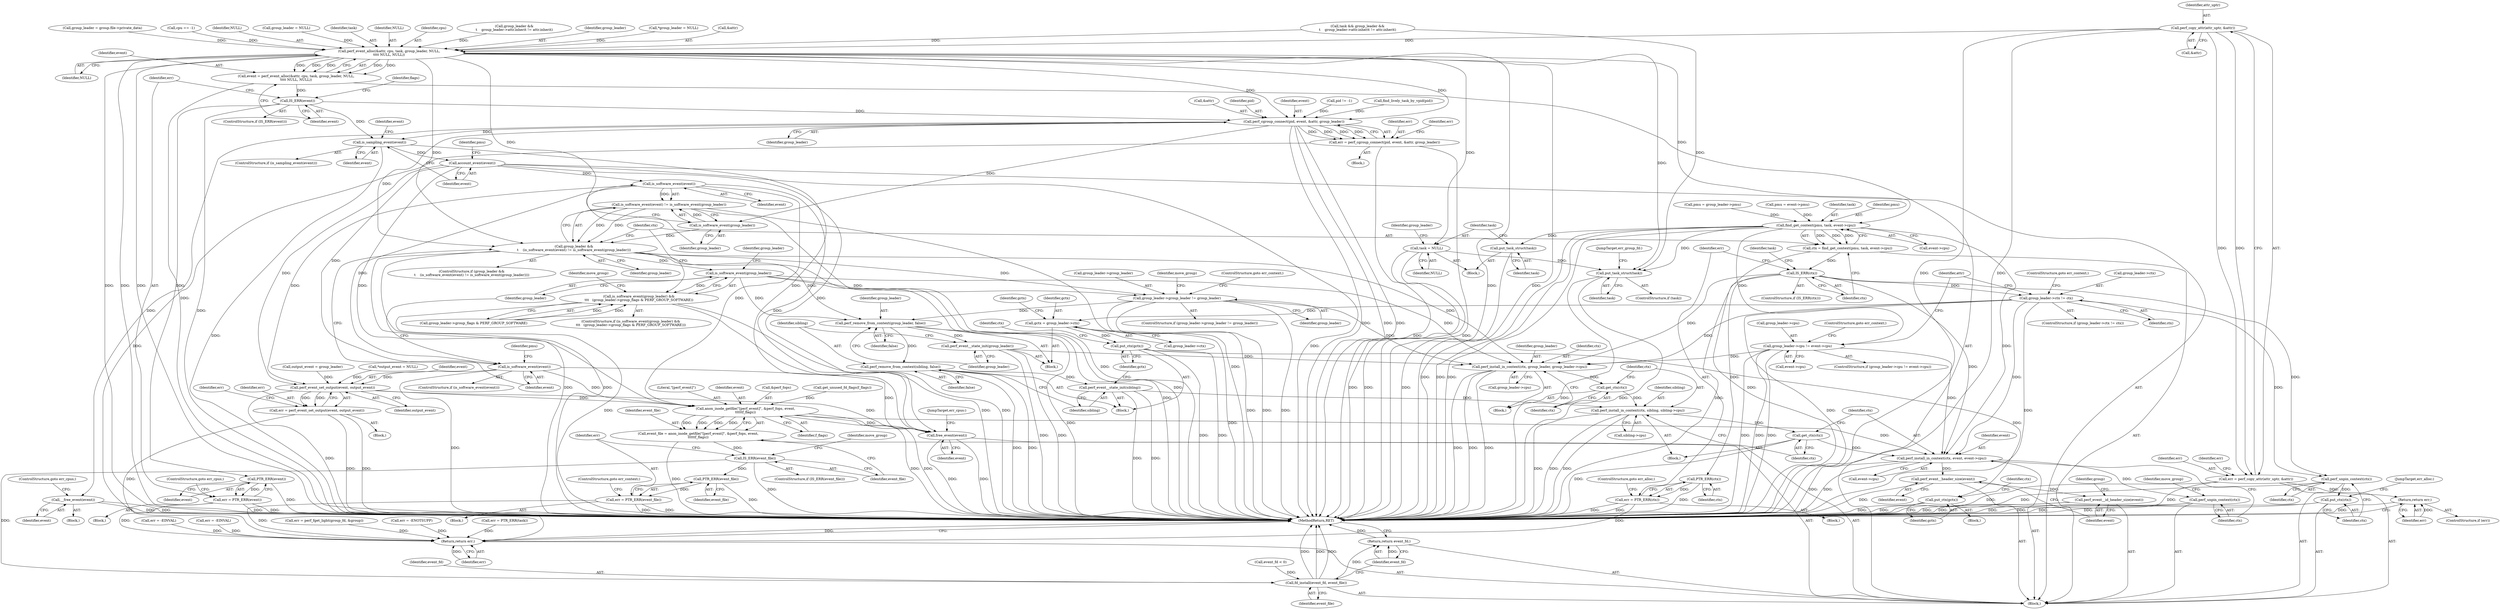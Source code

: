 digraph "0_linux_f63a8daa5812afef4f06c962351687e1ff9ccb2b@API" {
"1000174" [label="(Call,perf_copy_attr(attr_uptr, &attr))"];
"1000172" [label="(Call,err = perf_copy_attr(attr_uptr, &attr))"];
"1000180" [label="(Return,return err;)"];
"1000333" [label="(Call,perf_event_alloc(&attr, cpu, task, group_leader, NULL,\n\t\t\t\t NULL, NULL))"];
"1000331" [label="(Call,event = perf_event_alloc(&attr, cpu, task, group_leader, NULL,\n\t\t\t\t NULL, NULL))"];
"1000343" [label="(Call,IS_ERR(event))"];
"1000348" [label="(Call,PTR_ERR(event))"];
"1000346" [label="(Call,err = PTR_ERR(event))"];
"1000677" [label="(Return,return err;)"];
"1000358" [label="(Call,perf_cgroup_connect(pid, event, &attr, group_leader))"];
"1000356" [label="(Call,err = perf_cgroup_connect(pid, event, &attr, group_leader))"];
"1000367" [label="(Call,__free_event(event))"];
"1000371" [label="(Call,is_sampling_event(event))"];
"1000388" [label="(Call,account_event(event))"];
"1000399" [label="(Call,is_software_event(event))"];
"1000398" [label="(Call,is_software_event(event) != is_software_event(group_leader))"];
"1000396" [label="(Call,group_leader &&\n\t    (is_software_event(event) != is_software_event(group_leader)))"];
"1000416" [label="(Call,is_software_event(group_leader))"];
"1000415" [label="(Call,is_software_event(group_leader) &&\n\t\t\t   (group_leader->group_flags & PERF_GROUP_SOFTWARE))"];
"1000460" [label="(Call,group_leader->group_leader != group_leader)"];
"1000552" [label="(Call,perf_remove_from_context(group_leader, false))"];
"1000555" [label="(Call,perf_event__state_init(group_leader))"];
"1000580" [label="(Call,perf_install_in_context(ctx, group_leader, group_leader->cpu))"];
"1000586" [label="(Call,get_ctx(ctx))"];
"1000589" [label="(Call,perf_install_in_context(ctx, sibling, sibling->cpu))"];
"1000595" [label="(Call,get_ctx(ctx))"];
"1000597" [label="(Call,perf_install_in_context(ctx, event, event->cpu))"];
"1000603" [label="(Call,perf_unpin_context(ctx))"];
"1000645" [label="(Call,perf_event__header_size(event))"];
"1000647" [label="(Call,perf_event__id_header_size(event))"];
"1000558" [label="(Call,perf_remove_from_context(sibling, false))"];
"1000561" [label="(Call,perf_event__state_init(sibling))"];
"1000405" [label="(Call,is_software_event(event))"];
"1000512" [label="(Call,perf_event_set_output(event, output_event))"];
"1000510" [label="(Call,err = perf_event_set_output(event, output_event))"];
"1000520" [label="(Call,anon_inode_getfile(\"[perf_event]\", &perf_fops, event,\n\t\t\t\t\tf_flags))"];
"1000518" [label="(Call,event_file = anon_inode_getfile(\"[perf_event]\", &perf_fops, event,\n\t\t\t\t\tf_flags))"];
"1000527" [label="(Call,IS_ERR(event_file))"];
"1000532" [label="(Call,PTR_ERR(event_file))"];
"1000530" [label="(Call,err = PTR_ERR(event_file))"];
"1000651" [label="(Call,fd_install(event_fd, event_file))"];
"1000654" [label="(Return,return event_fd;)"];
"1000662" [label="(Call,free_event(event))"];
"1000401" [label="(Call,is_software_event(group_leader))"];
"1000429" [label="(Call,find_get_context(pmu, task, event->cpu))"];
"1000427" [label="(Call,ctx = find_get_context(pmu, task, event->cpu))"];
"1000436" [label="(Call,IS_ERR(ctx))"];
"1000441" [label="(Call,PTR_ERR(ctx))"];
"1000439" [label="(Call,err = PTR_ERR(ctx))"];
"1000492" [label="(Call,group_leader->ctx != ctx)"];
"1000538" [label="(Call,gctx = group_leader->ctx)"];
"1000563" [label="(Call,put_ctx(gctx))"];
"1000613" [label="(Call,put_ctx(gctx))"];
"1000657" [label="(Call,perf_unpin_context(ctx))"];
"1000659" [label="(Call,put_ctx(ctx))"];
"1000447" [label="(Call,put_task_struct(task))"];
"1000481" [label="(Call,group_leader->cpu != event->cpu)"];
"1000669" [label="(Call,put_task_struct(task))"];
"1000449" [label="(Call,task = NULL)"];
"1000533" [label="(Identifier,event_file)"];
"1000172" [label="(Call,err = perf_copy_attr(attr_uptr, &attr))"];
"1000174" [label="(Call,perf_copy_attr(attr_uptr, &attr))"];
"1000414" [label="(ControlStructure,if (is_software_event(group_leader) &&\n\t\t\t   (group_leader->group_flags & PERF_GROUP_SOFTWARE)))"];
"1000265" [label="(Call,group_leader = group.file->private_data)"];
"1000645" [label="(Call,perf_event__header_size(event))"];
"1000339" [label="(Identifier,NULL)"];
"1000175" [label="(Identifier,attr_uptr)"];
"1000546" [label="(Identifier,gctx)"];
"1000369" [label="(ControlStructure,goto err_cpus;)"];
"1000347" [label="(Identifier,err)"];
"1000178" [label="(ControlStructure,if (err))"];
"1000539" [label="(Identifier,gctx)"];
"1000346" [label="(Call,err = PTR_ERR(event))"];
"1000560" [label="(Identifier,false)"];
"1000361" [label="(Call,&attr)"];
"1000595" [label="(Call,get_ctx(ctx))"];
"1000404" [label="(ControlStructure,if (is_software_event(event)))"];
"1000448" [label="(Identifier,task)"];
"1000488" [label="(ControlStructure,goto err_context;)"];
"1000406" [label="(Identifier,event)"];
"1000563" [label="(Call,put_ctx(gctx))"];
"1000436" [label="(Call,IS_ERR(ctx))"];
"1000603" [label="(Call,perf_unpin_context(ctx))"];
"1000415" [label="(Call,is_software_event(group_leader) &&\n\t\t\t   (group_leader->group_flags & PERF_GROUP_SOFTWARE))"];
"1000353" [label="(Identifier,flags)"];
"1000651" [label="(Call,fd_install(event_fd, event_file))"];
"1000556" [label="(Identifier,group_leader)"];
"1000596" [label="(Identifier,ctx)"];
"1000530" [label="(Call,err = PTR_ERR(event_file))"];
"1000652" [label="(Identifier,event_fd)"];
"1000371" [label="(Call,is_sampling_event(event))"];
"1000443" [label="(ControlStructure,goto err_alloc;)"];
"1000583" [label="(Call,group_leader->cpu)"];
"1000511" [label="(Identifier,err)"];
"1000176" [label="(Call,&attr)"];
"1000359" [label="(Identifier,pid)"];
"1000343" [label="(Call,IS_ERR(event))"];
"1000653" [label="(Identifier,event_file)"];
"1000368" [label="(Identifier,event)"];
"1000367" [label="(Call,__free_event(event))"];
"1000341" [label="(Identifier,NULL)"];
"1000655" [label="(Identifier,event_fd)"];
"1000391" [label="(Identifier,pmu)"];
"1000467" [label="(Identifier,move_group)"];
"1000336" [label="(Identifier,cpu)"];
"1000430" [label="(Identifier,pmu)"];
"1000360" [label="(Identifier,event)"];
"1000442" [label="(Identifier,ctx)"];
"1000313" [label="(Call,group_leader &&\n\t    group_leader->attr.inherit != attr.inherit)"];
"1000465" [label="(ControlStructure,goto err_context;)"];
"1000582" [label="(Identifier,group_leader)"];
"1000418" [label="(Call,group_leader->group_flags & PERF_GROUP_SOFTWARE)"];
"1000397" [label="(Identifier,group_leader)"];
"1000561" [label="(Call,perf_event__state_init(sibling))"];
"1000464" [label="(Identifier,group_leader)"];
"1000408" [label="(Call,pmu = group_leader->pmu)"];
"1000416" [label="(Call,is_software_event(group_leader))"];
"1000512" [label="(Call,perf_event_set_output(event, output_event))"];
"1000400" [label="(Identifier,event)"];
"1000516" [label="(Identifier,err)"];
"1000526" [label="(ControlStructure,if (IS_ERR(event_file)))"];
"1000440" [label="(Identifier,err)"];
"1000388" [label="(Call,account_event(event))"];
"1000562" [label="(Identifier,sibling)"];
"1000522" [label="(Call,&perf_fops)"];
"1000427" [label="(Call,ctx = find_get_context(pmu, task, event->cpu))"];
"1000614" [label="(Identifier,gctx)"];
"1000657" [label="(Call,perf_unpin_context(ctx))"];
"1000491" [label="(ControlStructure,if (group_leader->ctx != ctx))"];
"1000678" [label="(Identifier,err)"];
"1000664" [label="(JumpTarget,err_cpus:)"];
"1000598" [label="(Identifier,ctx)"];
"1000518" [label="(Call,event_file = anon_inode_getfile(\"[perf_event]\", &perf_fops, event,\n\t\t\t\t\tf_flags))"];
"1000536" [label="(Identifier,move_group)"];
"1000363" [label="(Identifier,group_leader)"];
"1000493" [label="(Call,group_leader->ctx)"];
"1000519" [label="(Identifier,event_file)"];
"1000597" [label="(Call,perf_install_in_context(ctx, event, event->cpu))"];
"1000557" [label="(Block,)"];
"1000485" [label="(Call,event->cpu)"];
"1000446" [label="(Block,)"];
"1000520" [label="(Call,anon_inode_getfile(\"[perf_event]\", &perf_fops, event,\n\t\t\t\t\tf_flags))"];
"1000650" [label="(Identifier,group)"];
"1000646" [label="(Identifier,event)"];
"1000390" [label="(Call,pmu = event->pmu)"];
"1000396" [label="(Call,group_leader &&\n\t    (is_software_event(event) != is_software_event(group_leader)))"];
"1000587" [label="(Identifier,ctx)"];
"1000552" [label="(Call,perf_remove_from_context(group_leader, false))"];
"1000455" [label="(Call,err = -EINVAL)"];
"1000366" [label="(Block,)"];
"1000460" [label="(Call,group_leader->group_leader != group_leader)"];
"1000588" [label="(Block,)"];
"1000276" [label="(Call,output_event = group_leader)"];
"1000613" [label="(Call,put_ctx(gctx))"];
"1000451" [label="(Identifier,NULL)"];
"1000654" [label="(Return,return event_fd;)"];
"1000344" [label="(Identifier,event)"];
"1000402" [label="(Identifier,group_leader)"];
"1000589" [label="(Call,perf_install_in_context(ctx, sibling, sibling->cpu))"];
"1000599" [label="(Identifier,event)"];
"1000555" [label="(Call,perf_event__state_init(group_leader))"];
"1000559" [label="(Identifier,sibling)"];
"1000501" [label="(Identifier,attr)"];
"1000445" [label="(Identifier,task)"];
"1000480" [label="(ControlStructure,if (group_leader->cpu != event->cpu))"];
"1000600" [label="(Call,event->cpu)"];
"1000338" [label="(Identifier,group_leader)"];
"1000658" [label="(Identifier,ctx)"];
"1000604" [label="(Identifier,ctx)"];
"1000431" [label="(Identifier,task)"];
"1000435" [label="(ControlStructure,if (IS_ERR(ctx)))"];
"1000425" [label="(Identifier,move_group)"];
"1000553" [label="(Identifier,group_leader)"];
"1000441" [label="(Call,PTR_ERR(ctx))"];
"1000591" [label="(Identifier,sibling)"];
"1000574" [label="(Identifier,ctx)"];
"1000332" [label="(Identifier,event)"];
"1000449" [label="(Call,task = NULL)"];
"1000677" [label="(Return,return err;)"];
"1000537" [label="(Block,)"];
"1000532" [label="(Call,PTR_ERR(event_file))"];
"1000540" [label="(Call,group_leader->ctx)"];
"1000529" [label="(Block,)"];
"1000660" [label="(Identifier,ctx)"];
"1000670" [label="(Identifier,task)"];
"1000669" [label="(Call,put_task_struct(task))"];
"1000564" [label="(Identifier,gctx)"];
"1000514" [label="(Identifier,output_event)"];
"1000606" [label="(Identifier,move_group)"];
"1000429" [label="(Call,find_get_context(pmu, task, event->cpu))"];
"1000378" [label="(Identifier,event)"];
"1000428" [label="(Identifier,ctx)"];
"1000482" [label="(Call,group_leader->cpu)"];
"1000135" [label="(Call,*output_event = NULL)"];
"1000405" [label="(Call,is_software_event(event))"];
"1000580" [label="(Call,perf_install_in_context(ctx, group_leader, group_leader->cpu))"];
"1000659" [label="(Call,put_ctx(ctx))"];
"1000245" [label="(Call,event_fd < 0)"];
"1000288" [label="(Call,pid != -1)"];
"1000357" [label="(Identifier,err)"];
"1000538" [label="(Call,gctx = group_leader->ctx)"];
"1000607" [label="(Block,)"];
"1000450" [label="(Identifier,task)"];
"1000299" [label="(Call,find_lively_task_by_vpid(pid))"];
"1000667" [label="(ControlStructure,if (task))"];
"1000331" [label="(Call,event = perf_event_alloc(&attr, cpu, task, group_leader, NULL,\n\t\t\t\t NULL, NULL))"];
"1000350" [label="(ControlStructure,goto err_cpus;)"];
"1000439" [label="(Call,err = PTR_ERR(ctx))"];
"1000131" [label="(Call,*group_leader = NULL)"];
"1000481" [label="(Call,group_leader->cpu != event->cpu)"];
"1000586" [label="(Call,get_ctx(ctx))"];
"1000492" [label="(Call,group_leader->ctx != ctx)"];
"1000349" [label="(Identifier,event)"];
"1000592" [label="(Call,sibling->cpu)"];
"1000325" [label="(Call,err = -EINVAL)"];
"1000525" [label="(Identifier,f_flags)"];
"1000334" [label="(Call,&attr)"];
"1000311" [label="(Call,task && group_leader &&\n\t    group_leader->attr.inherit != attr.inherit)"];
"1000558" [label="(Call,perf_remove_from_context(sibling, false))"];
"1000662" [label="(Call,free_event(event))"];
"1000661" [label="(JumpTarget,err_alloc:)"];
"1000679" [label="(MethodReturn,RET)"];
"1000401" [label="(Call,is_software_event(group_leader))"];
"1000355" [label="(Block,)"];
"1000554" [label="(Identifier,false)"];
"1000333" [label="(Call,perf_event_alloc(&attr, cpu, task, group_leader, NULL,\n\t\t\t\t NULL, NULL))"];
"1000527" [label="(Call,IS_ERR(event_file))"];
"1000398" [label="(Call,is_software_event(event) != is_software_event(group_leader))"];
"1000256" [label="(Call,err = perf_fget_light(group_fd, &group))"];
"1000372" [label="(Identifier,event)"];
"1000342" [label="(ControlStructure,if (IS_ERR(event)))"];
"1000417" [label="(Identifier,group_leader)"];
"1000578" [label="(Block,)"];
"1000531" [label="(Identifier,err)"];
"1000590" [label="(Identifier,ctx)"];
"1000663" [label="(Identifier,event)"];
"1000437" [label="(Identifier,ctx)"];
"1000447" [label="(Call,put_task_struct(task))"];
"1000179" [label="(Identifier,err)"];
"1000383" [label="(Call,err = -ENOTSUPP)"];
"1000370" [label="(ControlStructure,if (is_sampling_event(event)))"];
"1000226" [label="(Call,cpu == -1)"];
"1000181" [label="(Identifier,err)"];
"1000348" [label="(Call,PTR_ERR(event))"];
"1000340" [label="(Identifier,NULL)"];
"1000509" [label="(Block,)"];
"1000513" [label="(Identifier,event)"];
"1000438" [label="(Block,)"];
"1000283" [label="(Call,group_leader = NULL)"];
"1000242" [label="(Call,get_unused_fd_flags(f_flags))"];
"1000432" [label="(Call,event->cpu)"];
"1000459" [label="(ControlStructure,if (group_leader->group_leader != group_leader))"];
"1000496" [label="(Identifier,ctx)"];
"1000521" [label="(Literal,\"[perf_event]\")"];
"1000453" [label="(Identifier,group_leader)"];
"1000399" [label="(Call,is_software_event(event))"];
"1000337" [label="(Identifier,task)"];
"1000420" [label="(Identifier,group_leader)"];
"1000647" [label="(Call,perf_event__id_header_size(event))"];
"1000497" [label="(ControlStructure,goto err_context;)"];
"1000173" [label="(Identifier,err)"];
"1000524" [label="(Identifier,event)"];
"1000409" [label="(Identifier,pmu)"];
"1000358" [label="(Call,perf_cgroup_connect(pid, event, &attr, group_leader))"];
"1000581" [label="(Identifier,ctx)"];
"1000305" [label="(Call,err = PTR_ERR(task))"];
"1000129" [label="(Block,)"];
"1000345" [label="(Block,)"];
"1000180" [label="(Return,return err;)"];
"1000648" [label="(Identifier,event)"];
"1000534" [label="(ControlStructure,goto err_context;)"];
"1000671" [label="(JumpTarget,err_group_fd:)"];
"1000618" [label="(Identifier,ctx)"];
"1000510" [label="(Call,err = perf_event_set_output(event, output_event))"];
"1000389" [label="(Identifier,event)"];
"1000461" [label="(Call,group_leader->group_leader)"];
"1000528" [label="(Identifier,event_file)"];
"1000365" [label="(Identifier,err)"];
"1000356" [label="(Call,err = perf_cgroup_connect(pid, event, &attr, group_leader))"];
"1000395" [label="(ControlStructure,if (group_leader &&\n\t    (is_software_event(event) != is_software_event(group_leader))))"];
"1000174" -> "1000172"  [label="AST: "];
"1000174" -> "1000176"  [label="CFG: "];
"1000175" -> "1000174"  [label="AST: "];
"1000176" -> "1000174"  [label="AST: "];
"1000172" -> "1000174"  [label="CFG: "];
"1000174" -> "1000679"  [label="DDG: "];
"1000174" -> "1000679"  [label="DDG: "];
"1000174" -> "1000172"  [label="DDG: "];
"1000174" -> "1000172"  [label="DDG: "];
"1000174" -> "1000333"  [label="DDG: "];
"1000172" -> "1000129"  [label="AST: "];
"1000173" -> "1000172"  [label="AST: "];
"1000179" -> "1000172"  [label="CFG: "];
"1000172" -> "1000679"  [label="DDG: "];
"1000172" -> "1000679"  [label="DDG: "];
"1000172" -> "1000180"  [label="DDG: "];
"1000180" -> "1000178"  [label="AST: "];
"1000180" -> "1000181"  [label="CFG: "];
"1000181" -> "1000180"  [label="AST: "];
"1000679" -> "1000180"  [label="CFG: "];
"1000180" -> "1000679"  [label="DDG: "];
"1000181" -> "1000180"  [label="DDG: "];
"1000333" -> "1000331"  [label="AST: "];
"1000333" -> "1000341"  [label="CFG: "];
"1000334" -> "1000333"  [label="AST: "];
"1000336" -> "1000333"  [label="AST: "];
"1000337" -> "1000333"  [label="AST: "];
"1000338" -> "1000333"  [label="AST: "];
"1000339" -> "1000333"  [label="AST: "];
"1000340" -> "1000333"  [label="AST: "];
"1000341" -> "1000333"  [label="AST: "];
"1000331" -> "1000333"  [label="CFG: "];
"1000333" -> "1000679"  [label="DDG: "];
"1000333" -> "1000679"  [label="DDG: "];
"1000333" -> "1000679"  [label="DDG: "];
"1000333" -> "1000679"  [label="DDG: "];
"1000333" -> "1000679"  [label="DDG: "];
"1000333" -> "1000331"  [label="DDG: "];
"1000333" -> "1000331"  [label="DDG: "];
"1000333" -> "1000331"  [label="DDG: "];
"1000333" -> "1000331"  [label="DDG: "];
"1000333" -> "1000331"  [label="DDG: "];
"1000226" -> "1000333"  [label="DDG: "];
"1000311" -> "1000333"  [label="DDG: "];
"1000283" -> "1000333"  [label="DDG: "];
"1000131" -> "1000333"  [label="DDG: "];
"1000265" -> "1000333"  [label="DDG: "];
"1000313" -> "1000333"  [label="DDG: "];
"1000333" -> "1000358"  [label="DDG: "];
"1000333" -> "1000358"  [label="DDG: "];
"1000333" -> "1000396"  [label="DDG: "];
"1000333" -> "1000401"  [label="DDG: "];
"1000333" -> "1000429"  [label="DDG: "];
"1000333" -> "1000449"  [label="DDG: "];
"1000333" -> "1000669"  [label="DDG: "];
"1000331" -> "1000129"  [label="AST: "];
"1000332" -> "1000331"  [label="AST: "];
"1000344" -> "1000331"  [label="CFG: "];
"1000331" -> "1000679"  [label="DDG: "];
"1000331" -> "1000343"  [label="DDG: "];
"1000343" -> "1000342"  [label="AST: "];
"1000343" -> "1000344"  [label="CFG: "];
"1000344" -> "1000343"  [label="AST: "];
"1000347" -> "1000343"  [label="CFG: "];
"1000353" -> "1000343"  [label="CFG: "];
"1000343" -> "1000679"  [label="DDG: "];
"1000343" -> "1000348"  [label="DDG: "];
"1000343" -> "1000358"  [label="DDG: "];
"1000343" -> "1000371"  [label="DDG: "];
"1000348" -> "1000346"  [label="AST: "];
"1000348" -> "1000349"  [label="CFG: "];
"1000349" -> "1000348"  [label="AST: "];
"1000346" -> "1000348"  [label="CFG: "];
"1000348" -> "1000679"  [label="DDG: "];
"1000348" -> "1000346"  [label="DDG: "];
"1000346" -> "1000345"  [label="AST: "];
"1000347" -> "1000346"  [label="AST: "];
"1000350" -> "1000346"  [label="CFG: "];
"1000346" -> "1000679"  [label="DDG: "];
"1000346" -> "1000679"  [label="DDG: "];
"1000346" -> "1000677"  [label="DDG: "];
"1000677" -> "1000129"  [label="AST: "];
"1000677" -> "1000678"  [label="CFG: "];
"1000678" -> "1000677"  [label="AST: "];
"1000679" -> "1000677"  [label="CFG: "];
"1000677" -> "1000679"  [label="DDG: "];
"1000678" -> "1000677"  [label="DDG: "];
"1000325" -> "1000677"  [label="DDG: "];
"1000383" -> "1000677"  [label="DDG: "];
"1000305" -> "1000677"  [label="DDG: "];
"1000256" -> "1000677"  [label="DDG: "];
"1000455" -> "1000677"  [label="DDG: "];
"1000356" -> "1000677"  [label="DDG: "];
"1000439" -> "1000677"  [label="DDG: "];
"1000530" -> "1000677"  [label="DDG: "];
"1000510" -> "1000677"  [label="DDG: "];
"1000358" -> "1000356"  [label="AST: "];
"1000358" -> "1000363"  [label="CFG: "];
"1000359" -> "1000358"  [label="AST: "];
"1000360" -> "1000358"  [label="AST: "];
"1000361" -> "1000358"  [label="AST: "];
"1000363" -> "1000358"  [label="AST: "];
"1000356" -> "1000358"  [label="CFG: "];
"1000358" -> "1000679"  [label="DDG: "];
"1000358" -> "1000679"  [label="DDG: "];
"1000358" -> "1000679"  [label="DDG: "];
"1000358" -> "1000356"  [label="DDG: "];
"1000358" -> "1000356"  [label="DDG: "];
"1000358" -> "1000356"  [label="DDG: "];
"1000358" -> "1000356"  [label="DDG: "];
"1000288" -> "1000358"  [label="DDG: "];
"1000299" -> "1000358"  [label="DDG: "];
"1000358" -> "1000367"  [label="DDG: "];
"1000358" -> "1000371"  [label="DDG: "];
"1000358" -> "1000396"  [label="DDG: "];
"1000358" -> "1000401"  [label="DDG: "];
"1000356" -> "1000355"  [label="AST: "];
"1000357" -> "1000356"  [label="AST: "];
"1000365" -> "1000356"  [label="CFG: "];
"1000356" -> "1000679"  [label="DDG: "];
"1000356" -> "1000679"  [label="DDG: "];
"1000367" -> "1000366"  [label="AST: "];
"1000367" -> "1000368"  [label="CFG: "];
"1000368" -> "1000367"  [label="AST: "];
"1000369" -> "1000367"  [label="CFG: "];
"1000367" -> "1000679"  [label="DDG: "];
"1000367" -> "1000679"  [label="DDG: "];
"1000371" -> "1000370"  [label="AST: "];
"1000371" -> "1000372"  [label="CFG: "];
"1000372" -> "1000371"  [label="AST: "];
"1000378" -> "1000371"  [label="CFG: "];
"1000389" -> "1000371"  [label="CFG: "];
"1000371" -> "1000679"  [label="DDG: "];
"1000371" -> "1000388"  [label="DDG: "];
"1000371" -> "1000662"  [label="DDG: "];
"1000388" -> "1000129"  [label="AST: "];
"1000388" -> "1000389"  [label="CFG: "];
"1000389" -> "1000388"  [label="AST: "];
"1000391" -> "1000388"  [label="CFG: "];
"1000388" -> "1000679"  [label="DDG: "];
"1000388" -> "1000399"  [label="DDG: "];
"1000388" -> "1000405"  [label="DDG: "];
"1000388" -> "1000512"  [label="DDG: "];
"1000388" -> "1000520"  [label="DDG: "];
"1000388" -> "1000662"  [label="DDG: "];
"1000399" -> "1000398"  [label="AST: "];
"1000399" -> "1000400"  [label="CFG: "];
"1000400" -> "1000399"  [label="AST: "];
"1000402" -> "1000399"  [label="CFG: "];
"1000399" -> "1000398"  [label="DDG: "];
"1000399" -> "1000405"  [label="DDG: "];
"1000399" -> "1000512"  [label="DDG: "];
"1000399" -> "1000520"  [label="DDG: "];
"1000399" -> "1000662"  [label="DDG: "];
"1000398" -> "1000396"  [label="AST: "];
"1000398" -> "1000401"  [label="CFG: "];
"1000401" -> "1000398"  [label="AST: "];
"1000396" -> "1000398"  [label="CFG: "];
"1000398" -> "1000679"  [label="DDG: "];
"1000398" -> "1000679"  [label="DDG: "];
"1000398" -> "1000396"  [label="DDG: "];
"1000398" -> "1000396"  [label="DDG: "];
"1000401" -> "1000398"  [label="DDG: "];
"1000396" -> "1000395"  [label="AST: "];
"1000396" -> "1000397"  [label="CFG: "];
"1000397" -> "1000396"  [label="AST: "];
"1000406" -> "1000396"  [label="CFG: "];
"1000428" -> "1000396"  [label="CFG: "];
"1000396" -> "1000679"  [label="DDG: "];
"1000396" -> "1000679"  [label="DDG: "];
"1000396" -> "1000679"  [label="DDG: "];
"1000401" -> "1000396"  [label="DDG: "];
"1000396" -> "1000416"  [label="DDG: "];
"1000396" -> "1000460"  [label="DDG: "];
"1000396" -> "1000552"  [label="DDG: "];
"1000396" -> "1000580"  [label="DDG: "];
"1000416" -> "1000415"  [label="AST: "];
"1000416" -> "1000417"  [label="CFG: "];
"1000417" -> "1000416"  [label="AST: "];
"1000420" -> "1000416"  [label="CFG: "];
"1000415" -> "1000416"  [label="CFG: "];
"1000416" -> "1000679"  [label="DDG: "];
"1000416" -> "1000415"  [label="DDG: "];
"1000416" -> "1000460"  [label="DDG: "];
"1000416" -> "1000552"  [label="DDG: "];
"1000416" -> "1000580"  [label="DDG: "];
"1000415" -> "1000414"  [label="AST: "];
"1000415" -> "1000418"  [label="CFG: "];
"1000418" -> "1000415"  [label="AST: "];
"1000425" -> "1000415"  [label="CFG: "];
"1000428" -> "1000415"  [label="CFG: "];
"1000415" -> "1000679"  [label="DDG: "];
"1000415" -> "1000679"  [label="DDG: "];
"1000415" -> "1000679"  [label="DDG: "];
"1000418" -> "1000415"  [label="DDG: "];
"1000418" -> "1000415"  [label="DDG: "];
"1000460" -> "1000459"  [label="AST: "];
"1000460" -> "1000464"  [label="CFG: "];
"1000461" -> "1000460"  [label="AST: "];
"1000464" -> "1000460"  [label="AST: "];
"1000465" -> "1000460"  [label="CFG: "];
"1000467" -> "1000460"  [label="CFG: "];
"1000460" -> "1000679"  [label="DDG: "];
"1000460" -> "1000679"  [label="DDG: "];
"1000460" -> "1000679"  [label="DDG: "];
"1000460" -> "1000552"  [label="DDG: "];
"1000460" -> "1000580"  [label="DDG: "];
"1000552" -> "1000537"  [label="AST: "];
"1000552" -> "1000554"  [label="CFG: "];
"1000553" -> "1000552"  [label="AST: "];
"1000554" -> "1000552"  [label="AST: "];
"1000556" -> "1000552"  [label="CFG: "];
"1000552" -> "1000679"  [label="DDG: "];
"1000552" -> "1000555"  [label="DDG: "];
"1000552" -> "1000558"  [label="DDG: "];
"1000555" -> "1000537"  [label="AST: "];
"1000555" -> "1000556"  [label="CFG: "];
"1000556" -> "1000555"  [label="AST: "];
"1000559" -> "1000555"  [label="CFG: "];
"1000555" -> "1000679"  [label="DDG: "];
"1000555" -> "1000679"  [label="DDG: "];
"1000555" -> "1000580"  [label="DDG: "];
"1000580" -> "1000578"  [label="AST: "];
"1000580" -> "1000583"  [label="CFG: "];
"1000581" -> "1000580"  [label="AST: "];
"1000582" -> "1000580"  [label="AST: "];
"1000583" -> "1000580"  [label="AST: "];
"1000587" -> "1000580"  [label="CFG: "];
"1000580" -> "1000679"  [label="DDG: "];
"1000580" -> "1000679"  [label="DDG: "];
"1000580" -> "1000679"  [label="DDG: "];
"1000436" -> "1000580"  [label="DDG: "];
"1000492" -> "1000580"  [label="DDG: "];
"1000481" -> "1000580"  [label="DDG: "];
"1000580" -> "1000586"  [label="DDG: "];
"1000586" -> "1000578"  [label="AST: "];
"1000586" -> "1000587"  [label="CFG: "];
"1000587" -> "1000586"  [label="AST: "];
"1000590" -> "1000586"  [label="CFG: "];
"1000586" -> "1000589"  [label="DDG: "];
"1000589" -> "1000588"  [label="AST: "];
"1000589" -> "1000592"  [label="CFG: "];
"1000590" -> "1000589"  [label="AST: "];
"1000591" -> "1000589"  [label="AST: "];
"1000592" -> "1000589"  [label="AST: "];
"1000596" -> "1000589"  [label="CFG: "];
"1000589" -> "1000679"  [label="DDG: "];
"1000589" -> "1000679"  [label="DDG: "];
"1000589" -> "1000679"  [label="DDG: "];
"1000561" -> "1000589"  [label="DDG: "];
"1000589" -> "1000595"  [label="DDG: "];
"1000595" -> "1000588"  [label="AST: "];
"1000595" -> "1000596"  [label="CFG: "];
"1000596" -> "1000595"  [label="AST: "];
"1000598" -> "1000595"  [label="CFG: "];
"1000595" -> "1000679"  [label="DDG: "];
"1000595" -> "1000597"  [label="DDG: "];
"1000597" -> "1000129"  [label="AST: "];
"1000597" -> "1000600"  [label="CFG: "];
"1000598" -> "1000597"  [label="AST: "];
"1000599" -> "1000597"  [label="AST: "];
"1000600" -> "1000597"  [label="AST: "];
"1000604" -> "1000597"  [label="CFG: "];
"1000597" -> "1000679"  [label="DDG: "];
"1000597" -> "1000679"  [label="DDG: "];
"1000436" -> "1000597"  [label="DDG: "];
"1000492" -> "1000597"  [label="DDG: "];
"1000520" -> "1000597"  [label="DDG: "];
"1000429" -> "1000597"  [label="DDG: "];
"1000481" -> "1000597"  [label="DDG: "];
"1000597" -> "1000603"  [label="DDG: "];
"1000597" -> "1000645"  [label="DDG: "];
"1000603" -> "1000129"  [label="AST: "];
"1000603" -> "1000604"  [label="CFG: "];
"1000604" -> "1000603"  [label="AST: "];
"1000606" -> "1000603"  [label="CFG: "];
"1000603" -> "1000679"  [label="DDG: "];
"1000603" -> "1000679"  [label="DDG: "];
"1000645" -> "1000129"  [label="AST: "];
"1000645" -> "1000646"  [label="CFG: "];
"1000646" -> "1000645"  [label="AST: "];
"1000648" -> "1000645"  [label="CFG: "];
"1000645" -> "1000679"  [label="DDG: "];
"1000645" -> "1000647"  [label="DDG: "];
"1000647" -> "1000129"  [label="AST: "];
"1000647" -> "1000648"  [label="CFG: "];
"1000648" -> "1000647"  [label="AST: "];
"1000650" -> "1000647"  [label="CFG: "];
"1000647" -> "1000679"  [label="DDG: "];
"1000647" -> "1000679"  [label="DDG: "];
"1000558" -> "1000557"  [label="AST: "];
"1000558" -> "1000560"  [label="CFG: "];
"1000559" -> "1000558"  [label="AST: "];
"1000560" -> "1000558"  [label="AST: "];
"1000562" -> "1000558"  [label="CFG: "];
"1000558" -> "1000679"  [label="DDG: "];
"1000558" -> "1000679"  [label="DDG: "];
"1000558" -> "1000561"  [label="DDG: "];
"1000561" -> "1000557"  [label="AST: "];
"1000561" -> "1000562"  [label="CFG: "];
"1000562" -> "1000561"  [label="AST: "];
"1000564" -> "1000561"  [label="CFG: "];
"1000561" -> "1000679"  [label="DDG: "];
"1000561" -> "1000679"  [label="DDG: "];
"1000405" -> "1000404"  [label="AST: "];
"1000405" -> "1000406"  [label="CFG: "];
"1000406" -> "1000405"  [label="AST: "];
"1000409" -> "1000405"  [label="CFG: "];
"1000417" -> "1000405"  [label="CFG: "];
"1000405" -> "1000679"  [label="DDG: "];
"1000405" -> "1000512"  [label="DDG: "];
"1000405" -> "1000520"  [label="DDG: "];
"1000405" -> "1000662"  [label="DDG: "];
"1000512" -> "1000510"  [label="AST: "];
"1000512" -> "1000514"  [label="CFG: "];
"1000513" -> "1000512"  [label="AST: "];
"1000514" -> "1000512"  [label="AST: "];
"1000510" -> "1000512"  [label="CFG: "];
"1000512" -> "1000679"  [label="DDG: "];
"1000512" -> "1000510"  [label="DDG: "];
"1000512" -> "1000510"  [label="DDG: "];
"1000135" -> "1000512"  [label="DDG: "];
"1000276" -> "1000512"  [label="DDG: "];
"1000512" -> "1000520"  [label="DDG: "];
"1000512" -> "1000662"  [label="DDG: "];
"1000510" -> "1000509"  [label="AST: "];
"1000511" -> "1000510"  [label="AST: "];
"1000516" -> "1000510"  [label="CFG: "];
"1000510" -> "1000679"  [label="DDG: "];
"1000510" -> "1000679"  [label="DDG: "];
"1000520" -> "1000518"  [label="AST: "];
"1000520" -> "1000525"  [label="CFG: "];
"1000521" -> "1000520"  [label="AST: "];
"1000522" -> "1000520"  [label="AST: "];
"1000524" -> "1000520"  [label="AST: "];
"1000525" -> "1000520"  [label="AST: "];
"1000518" -> "1000520"  [label="CFG: "];
"1000520" -> "1000679"  [label="DDG: "];
"1000520" -> "1000679"  [label="DDG: "];
"1000520" -> "1000518"  [label="DDG: "];
"1000520" -> "1000518"  [label="DDG: "];
"1000520" -> "1000518"  [label="DDG: "];
"1000520" -> "1000518"  [label="DDG: "];
"1000242" -> "1000520"  [label="DDG: "];
"1000520" -> "1000662"  [label="DDG: "];
"1000518" -> "1000129"  [label="AST: "];
"1000519" -> "1000518"  [label="AST: "];
"1000528" -> "1000518"  [label="CFG: "];
"1000518" -> "1000679"  [label="DDG: "];
"1000518" -> "1000527"  [label="DDG: "];
"1000527" -> "1000526"  [label="AST: "];
"1000527" -> "1000528"  [label="CFG: "];
"1000528" -> "1000527"  [label="AST: "];
"1000531" -> "1000527"  [label="CFG: "];
"1000536" -> "1000527"  [label="CFG: "];
"1000527" -> "1000679"  [label="DDG: "];
"1000527" -> "1000532"  [label="DDG: "];
"1000527" -> "1000651"  [label="DDG: "];
"1000532" -> "1000530"  [label="AST: "];
"1000532" -> "1000533"  [label="CFG: "];
"1000533" -> "1000532"  [label="AST: "];
"1000530" -> "1000532"  [label="CFG: "];
"1000532" -> "1000679"  [label="DDG: "];
"1000532" -> "1000530"  [label="DDG: "];
"1000530" -> "1000529"  [label="AST: "];
"1000531" -> "1000530"  [label="AST: "];
"1000534" -> "1000530"  [label="CFG: "];
"1000530" -> "1000679"  [label="DDG: "];
"1000530" -> "1000679"  [label="DDG: "];
"1000651" -> "1000129"  [label="AST: "];
"1000651" -> "1000653"  [label="CFG: "];
"1000652" -> "1000651"  [label="AST: "];
"1000653" -> "1000651"  [label="AST: "];
"1000655" -> "1000651"  [label="CFG: "];
"1000651" -> "1000679"  [label="DDG: "];
"1000651" -> "1000679"  [label="DDG: "];
"1000651" -> "1000679"  [label="DDG: "];
"1000245" -> "1000651"  [label="DDG: "];
"1000651" -> "1000654"  [label="DDG: "];
"1000654" -> "1000129"  [label="AST: "];
"1000654" -> "1000655"  [label="CFG: "];
"1000655" -> "1000654"  [label="AST: "];
"1000679" -> "1000654"  [label="CFG: "];
"1000654" -> "1000679"  [label="DDG: "];
"1000655" -> "1000654"  [label="DDG: "];
"1000662" -> "1000129"  [label="AST: "];
"1000662" -> "1000663"  [label="CFG: "];
"1000663" -> "1000662"  [label="AST: "];
"1000664" -> "1000662"  [label="CFG: "];
"1000662" -> "1000679"  [label="DDG: "];
"1000662" -> "1000679"  [label="DDG: "];
"1000401" -> "1000402"  [label="CFG: "];
"1000402" -> "1000401"  [label="AST: "];
"1000429" -> "1000427"  [label="AST: "];
"1000429" -> "1000432"  [label="CFG: "];
"1000430" -> "1000429"  [label="AST: "];
"1000431" -> "1000429"  [label="AST: "];
"1000432" -> "1000429"  [label="AST: "];
"1000427" -> "1000429"  [label="CFG: "];
"1000429" -> "1000679"  [label="DDG: "];
"1000429" -> "1000679"  [label="DDG: "];
"1000429" -> "1000679"  [label="DDG: "];
"1000429" -> "1000427"  [label="DDG: "];
"1000429" -> "1000427"  [label="DDG: "];
"1000429" -> "1000427"  [label="DDG: "];
"1000408" -> "1000429"  [label="DDG: "];
"1000390" -> "1000429"  [label="DDG: "];
"1000429" -> "1000447"  [label="DDG: "];
"1000429" -> "1000481"  [label="DDG: "];
"1000429" -> "1000669"  [label="DDG: "];
"1000427" -> "1000129"  [label="AST: "];
"1000428" -> "1000427"  [label="AST: "];
"1000437" -> "1000427"  [label="CFG: "];
"1000427" -> "1000679"  [label="DDG: "];
"1000427" -> "1000436"  [label="DDG: "];
"1000436" -> "1000435"  [label="AST: "];
"1000436" -> "1000437"  [label="CFG: "];
"1000437" -> "1000436"  [label="AST: "];
"1000440" -> "1000436"  [label="CFG: "];
"1000445" -> "1000436"  [label="CFG: "];
"1000436" -> "1000679"  [label="DDG: "];
"1000436" -> "1000441"  [label="DDG: "];
"1000436" -> "1000492"  [label="DDG: "];
"1000436" -> "1000657"  [label="DDG: "];
"1000441" -> "1000439"  [label="AST: "];
"1000441" -> "1000442"  [label="CFG: "];
"1000442" -> "1000441"  [label="AST: "];
"1000439" -> "1000441"  [label="CFG: "];
"1000441" -> "1000679"  [label="DDG: "];
"1000441" -> "1000439"  [label="DDG: "];
"1000439" -> "1000438"  [label="AST: "];
"1000440" -> "1000439"  [label="AST: "];
"1000443" -> "1000439"  [label="CFG: "];
"1000439" -> "1000679"  [label="DDG: "];
"1000439" -> "1000679"  [label="DDG: "];
"1000492" -> "1000491"  [label="AST: "];
"1000492" -> "1000496"  [label="CFG: "];
"1000493" -> "1000492"  [label="AST: "];
"1000496" -> "1000492"  [label="AST: "];
"1000497" -> "1000492"  [label="CFG: "];
"1000501" -> "1000492"  [label="CFG: "];
"1000492" -> "1000679"  [label="DDG: "];
"1000492" -> "1000679"  [label="DDG: "];
"1000492" -> "1000538"  [label="DDG: "];
"1000492" -> "1000657"  [label="DDG: "];
"1000538" -> "1000537"  [label="AST: "];
"1000538" -> "1000540"  [label="CFG: "];
"1000539" -> "1000538"  [label="AST: "];
"1000540" -> "1000538"  [label="AST: "];
"1000546" -> "1000538"  [label="CFG: "];
"1000538" -> "1000679"  [label="DDG: "];
"1000538" -> "1000563"  [label="DDG: "];
"1000563" -> "1000557"  [label="AST: "];
"1000563" -> "1000564"  [label="CFG: "];
"1000564" -> "1000563"  [label="AST: "];
"1000574" -> "1000563"  [label="CFG: "];
"1000563" -> "1000679"  [label="DDG: "];
"1000563" -> "1000679"  [label="DDG: "];
"1000563" -> "1000613"  [label="DDG: "];
"1000613" -> "1000607"  [label="AST: "];
"1000613" -> "1000614"  [label="CFG: "];
"1000614" -> "1000613"  [label="AST: "];
"1000618" -> "1000613"  [label="CFG: "];
"1000613" -> "1000679"  [label="DDG: "];
"1000613" -> "1000679"  [label="DDG: "];
"1000657" -> "1000129"  [label="AST: "];
"1000657" -> "1000658"  [label="CFG: "];
"1000658" -> "1000657"  [label="AST: "];
"1000660" -> "1000657"  [label="CFG: "];
"1000657" -> "1000679"  [label="DDG: "];
"1000657" -> "1000659"  [label="DDG: "];
"1000659" -> "1000129"  [label="AST: "];
"1000659" -> "1000660"  [label="CFG: "];
"1000660" -> "1000659"  [label="AST: "];
"1000661" -> "1000659"  [label="CFG: "];
"1000659" -> "1000679"  [label="DDG: "];
"1000659" -> "1000679"  [label="DDG: "];
"1000447" -> "1000446"  [label="AST: "];
"1000447" -> "1000448"  [label="CFG: "];
"1000448" -> "1000447"  [label="AST: "];
"1000450" -> "1000447"  [label="CFG: "];
"1000447" -> "1000679"  [label="DDG: "];
"1000481" -> "1000480"  [label="AST: "];
"1000481" -> "1000485"  [label="CFG: "];
"1000482" -> "1000481"  [label="AST: "];
"1000485" -> "1000481"  [label="AST: "];
"1000488" -> "1000481"  [label="CFG: "];
"1000501" -> "1000481"  [label="CFG: "];
"1000481" -> "1000679"  [label="DDG: "];
"1000481" -> "1000679"  [label="DDG: "];
"1000481" -> "1000679"  [label="DDG: "];
"1000669" -> "1000667"  [label="AST: "];
"1000669" -> "1000670"  [label="CFG: "];
"1000670" -> "1000669"  [label="AST: "];
"1000671" -> "1000669"  [label="CFG: "];
"1000669" -> "1000679"  [label="DDG: "];
"1000669" -> "1000679"  [label="DDG: "];
"1000311" -> "1000669"  [label="DDG: "];
"1000449" -> "1000669"  [label="DDG: "];
"1000449" -> "1000446"  [label="AST: "];
"1000449" -> "1000451"  [label="CFG: "];
"1000450" -> "1000449"  [label="AST: "];
"1000451" -> "1000449"  [label="AST: "];
"1000453" -> "1000449"  [label="CFG: "];
"1000449" -> "1000679"  [label="DDG: "];
"1000449" -> "1000679"  [label="DDG: "];
}
